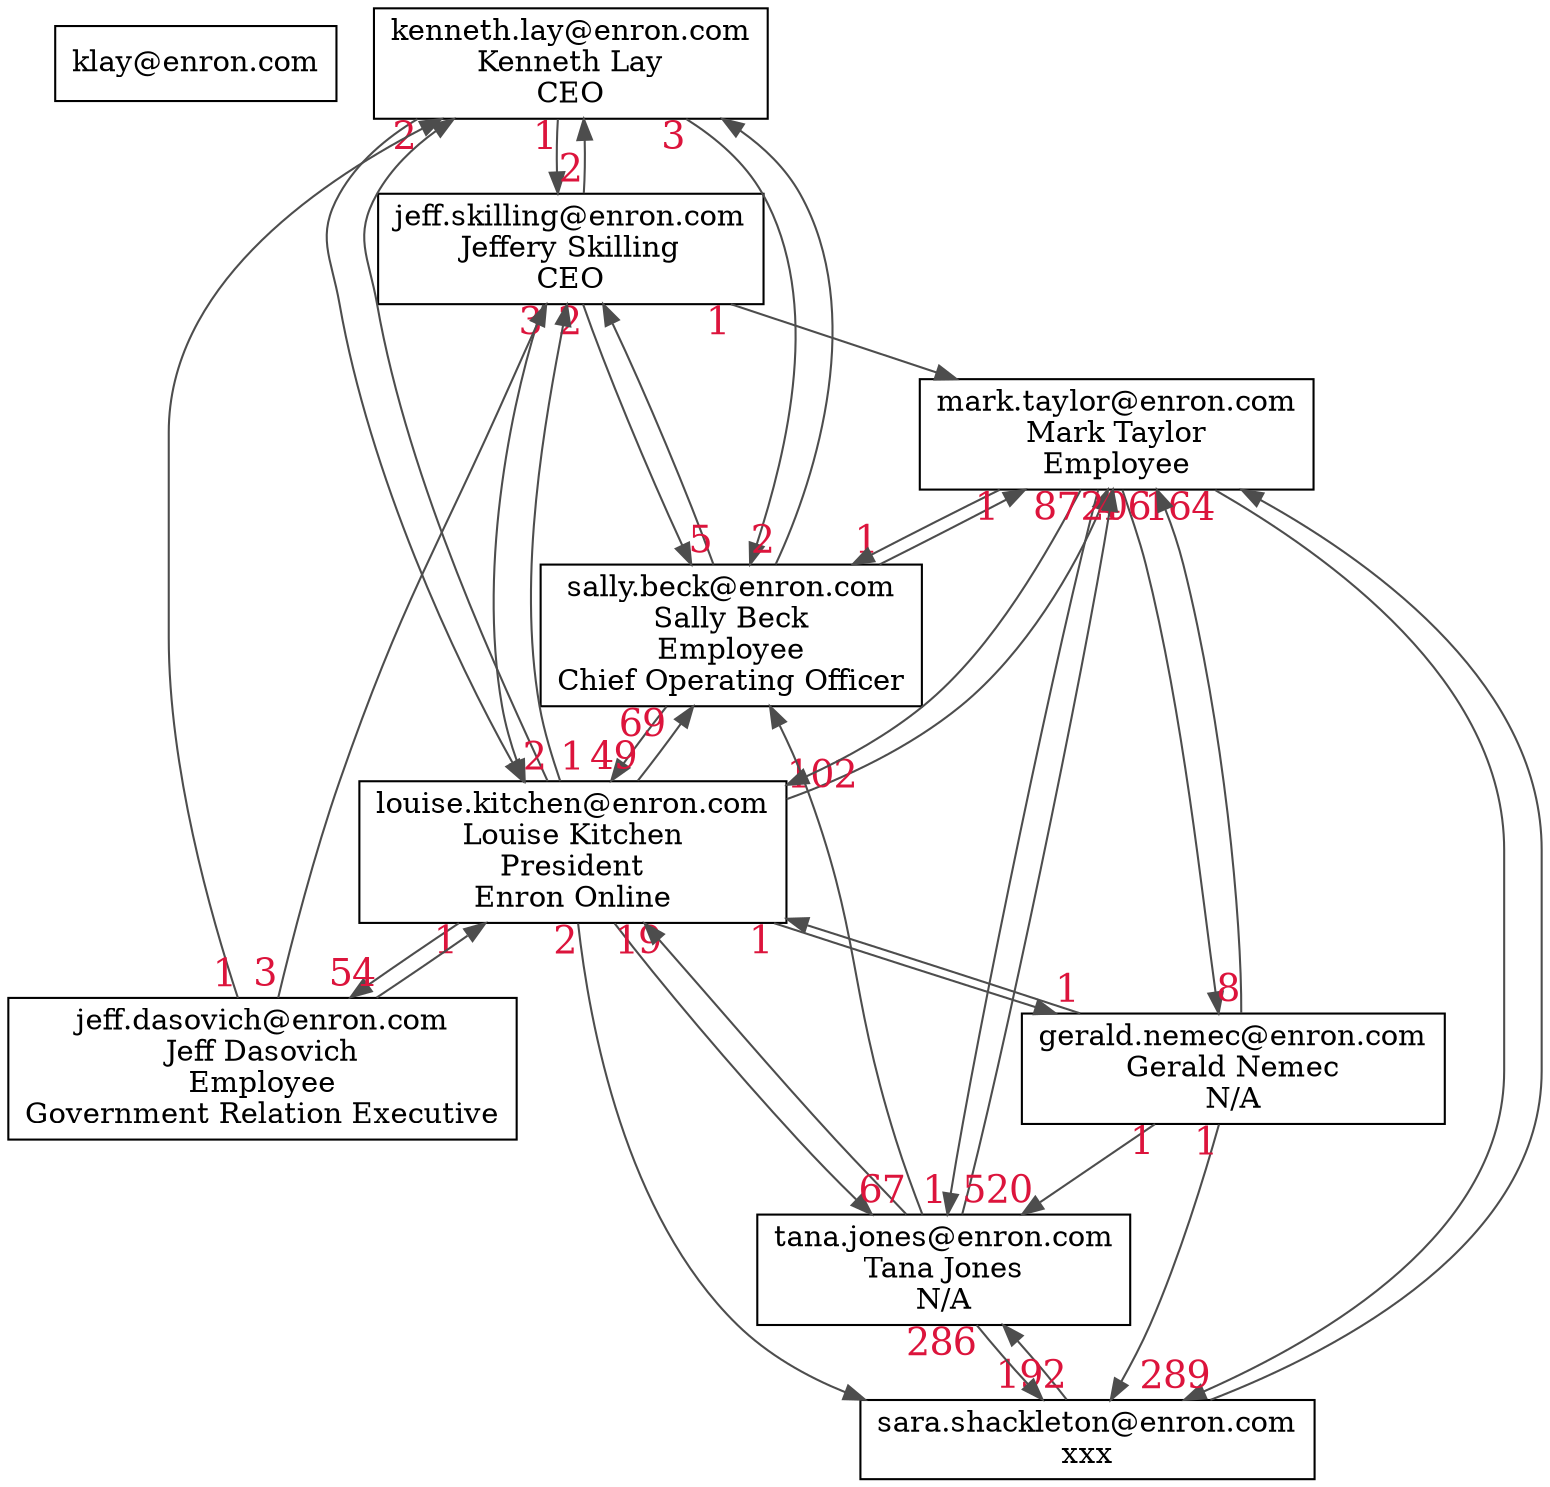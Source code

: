 strict digraph  {
	overlap=false;
	sep=1;
	splines="spline";
	node [label="\N"];
	"klay@enron.com"	 [rank=0.008027,
		shape=box];
	"kenneth.lay@enron.com"	 [label="kenneth.lay@enron.com
Kenneth Lay
CEO",
		rank=0.002716,
		shape=box];
	"jeff.skilling@enron.com"	 [label="jeff.skilling@enron.com
Jeffery Skilling
CEO",
		rank=0.003019,
		shape=box];
	"kenneth.lay@enron.com" -> "jeff.skilling@enron.com"	 [color=gray30,
		fontcolor=crimson,
		labelfontsize=18,
		taillabel=1];
	"sally.beck@enron.com"	 [label="sally.beck@enron.com
Sally Beck
Employee
Chief Operating Officer",
		rank=0.001774,
		shape=box];
	"kenneth.lay@enron.com" -> "sally.beck@enron.com"	 [color=gray30,
		fontcolor=crimson,
		labelfontsize=18,
		taillabel=3];
	"louise.kitchen@enron.com"	 [label="louise.kitchen@enron.com
Louise Kitchen
President
Enron Online",
		rank=0.00245,
		shape=box];
	"kenneth.lay@enron.com" -> "louise.kitchen@enron.com"	 [color=gray30,
		fontcolor=crimson,
		labelfontsize=18,
		taillabel=2];
	"mark.taylor@enron.com"	 [label="mark.taylor@enron.com
Mark Taylor
Employee",
		rank=0.002753,
		shape=box];
	"sara.shackleton@enron.com"	 [label="sara.shackleton@enron.com
xxx",
		rank=0.002961,
		shape=box];
	"mark.taylor@enron.com" -> "sara.shackleton@enron.com"	 [color=gray30,
		fontcolor=crimson,
		labelfontsize=18,
		taillabel=164];
	"mark.taylor@enron.com" -> "sally.beck@enron.com"	 [color=gray30,
		fontcolor=crimson,
		labelfontsize=18,
		taillabel=1];
	"mark.taylor@enron.com" -> "louise.kitchen@enron.com"	 [color=gray30,
		fontcolor=crimson,
		labelfontsize=18,
		taillabel=87];
	"gerald.nemec@enron.com"	 [label="gerald.nemec@enron.com
Gerald Nemec
N/A",
		rank=0.002214,
		shape=box];
	"mark.taylor@enron.com" -> "gerald.nemec@enron.com"	 [color=gray30,
		fontcolor=crimson,
		labelfontsize=18,
		taillabel=4];
	"tana.jones@enron.com"	 [label="tana.jones@enron.com
Tana Jones
N/A",
		rank=0.002855,
		shape=box];
	"mark.taylor@enron.com" -> "tana.jones@enron.com"	 [color=gray30,
		fontcolor=crimson,
		labelfontsize=18,
		taillabel=206];
	"sara.shackleton@enron.com" -> "mark.taylor@enron.com"	 [color=gray30,
		fontcolor=crimson,
		labelfontsize=18,
		taillabel=289];
	"sara.shackleton@enron.com" -> "tana.jones@enron.com"	 [color=gray30,
		fontcolor=crimson,
		labelfontsize=18,
		taillabel=192];
	"jeff.skilling@enron.com" -> "kenneth.lay@enron.com"	 [color=gray30,
		fontcolor=crimson,
		labelfontsize=18,
		taillabel=2];
	"jeff.skilling@enron.com" -> "mark.taylor@enron.com"	 [color=gray30,
		fontcolor=crimson,
		labelfontsize=18,
		taillabel=1];
	"jeff.skilling@enron.com" -> "sally.beck@enron.com"	 [color=gray30,
		fontcolor=crimson,
		labelfontsize=18,
		taillabel=2];
	"jeff.skilling@enron.com" -> "louise.kitchen@enron.com"	 [color=gray30,
		fontcolor=crimson,
		labelfontsize=18,
		taillabel=3];
	"sally.beck@enron.com" -> "kenneth.lay@enron.com"	 [color=gray30,
		fontcolor=crimson,
		labelfontsize=18,
		taillabel=2];
	"sally.beck@enron.com" -> "mark.taylor@enron.com"	 [color=gray30,
		fontcolor=crimson,
		labelfontsize=18,
		taillabel=1];
	"sally.beck@enron.com" -> "jeff.skilling@enron.com"	 [color=gray30,
		fontcolor=crimson,
		labelfontsize=18,
		taillabel=5];
	"sally.beck@enron.com" -> "louise.kitchen@enron.com"	 [color=gray30,
		fontcolor=crimson,
		labelfontsize=18,
		taillabel=69];
	"louise.kitchen@enron.com" -> "kenneth.lay@enron.com"	 [color=gray30,
		fontcolor=crimson,
		labelfontsize=18,
		taillabel=2];
	"louise.kitchen@enron.com" -> "mark.taylor@enron.com"	 [color=gray30,
		fontcolor=crimson,
		labelfontsize=18,
		taillabel=102];
	"louise.kitchen@enron.com" -> "sara.shackleton@enron.com"	 [color=gray30,
		fontcolor=crimson,
		labelfontsize=18,
		taillabel=2];
	"louise.kitchen@enron.com" -> "jeff.skilling@enron.com"	 [color=gray30,
		fontcolor=crimson,
		labelfontsize=18,
		taillabel=1];
	"louise.kitchen@enron.com" -> "sally.beck@enron.com"	 [color=gray30,
		fontcolor=crimson,
		labelfontsize=18,
		taillabel=49];
	"jeff.dasovich@enron.com"	 [label="jeff.dasovich@enron.com
Jeff Dasovich
Employee
Government Relation Executive",
		rank=0.002059,
		shape=box];
	"louise.kitchen@enron.com" -> "jeff.dasovich@enron.com"	 [color=gray30,
		fontcolor=crimson,
		labelfontsize=18,
		taillabel=1];
	"louise.kitchen@enron.com" -> "gerald.nemec@enron.com"	 [color=gray30,
		fontcolor=crimson,
		labelfontsize=18,
		taillabel=1];
	"louise.kitchen@enron.com" -> "tana.jones@enron.com"	 [color=gray30,
		fontcolor=crimson,
		labelfontsize=18,
		taillabel=19];
	"jeff.dasovich@enron.com" -> "kenneth.lay@enron.com"	 [color=gray30,
		fontcolor=crimson,
		labelfontsize=18,
		taillabel=1];
	"jeff.dasovich@enron.com" -> "jeff.skilling@enron.com"	 [color=gray30,
		fontcolor=crimson,
		labelfontsize=18,
		taillabel=3];
	"jeff.dasovich@enron.com" -> "louise.kitchen@enron.com"	 [color=gray30,
		fontcolor=crimson,
		labelfontsize=18,
		taillabel=54];
	"gerald.nemec@enron.com" -> "mark.taylor@enron.com"	 [color=gray30,
		fontcolor=crimson,
		labelfontsize=18,
		taillabel=8];
	"gerald.nemec@enron.com" -> "sara.shackleton@enron.com"	 [color=gray30,
		fontcolor=crimson,
		labelfontsize=18,
		taillabel=1];
	"gerald.nemec@enron.com" -> "louise.kitchen@enron.com"	 [color=gray30,
		fontcolor=crimson,
		labelfontsize=18,
		taillabel=1];
	"gerald.nemec@enron.com" -> "tana.jones@enron.com"	 [color=gray30,
		fontcolor=crimson,
		labelfontsize=18,
		taillabel=1];
	"tana.jones@enron.com" -> "mark.taylor@enron.com"	 [color=gray30,
		fontcolor=crimson,
		labelfontsize=18,
		taillabel=520];
	"tana.jones@enron.com" -> "sara.shackleton@enron.com"	 [color=gray30,
		fontcolor=crimson,
		labelfontsize=18,
		taillabel=286];
	"tana.jones@enron.com" -> "sally.beck@enron.com"	 [color=gray30,
		fontcolor=crimson,
		labelfontsize=18,
		taillabel=1];
	"tana.jones@enron.com" -> "louise.kitchen@enron.com"	 [color=gray30,
		fontcolor=crimson,
		labelfontsize=18,
		taillabel=67];
}
